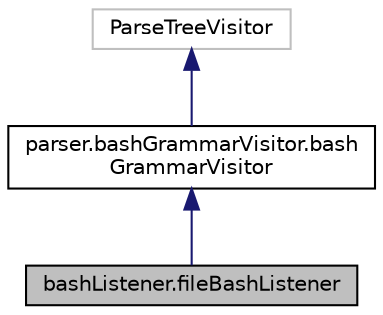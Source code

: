 digraph "bashListener.fileBashListener"
{
 // LATEX_PDF_SIZE
  edge [fontname="Helvetica",fontsize="10",labelfontname="Helvetica",labelfontsize="10"];
  node [fontname="Helvetica",fontsize="10",shape=record];
  Node1 [label="bashListener.fileBashListener",height=0.2,width=0.4,color="black", fillcolor="grey75", style="filled", fontcolor="black",tooltip="May we explain this class."];
  Node2 -> Node1 [dir="back",color="midnightblue",fontsize="10",style="solid",fontname="Helvetica"];
  Node2 [label="parser.bashGrammarVisitor.bash\lGrammarVisitor",height=0.2,width=0.4,color="black", fillcolor="white", style="filled",URL="$classparser_1_1bash_grammar_visitor_1_1bash_grammar_visitor.html",tooltip=" "];
  Node3 -> Node2 [dir="back",color="midnightblue",fontsize="10",style="solid",fontname="Helvetica"];
  Node3 [label="ParseTreeVisitor",height=0.2,width=0.4,color="grey75", fillcolor="white", style="filled",tooltip=" "];
}

